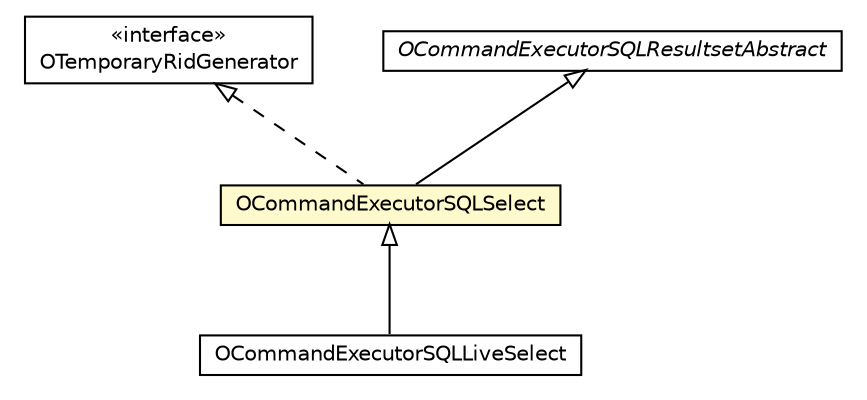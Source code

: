 #!/usr/local/bin/dot
#
# Class diagram 
# Generated by UMLGraph version R5_6-24-gf6e263 (http://www.umlgraph.org/)
#

digraph G {
	edge [fontname="Helvetica",fontsize=10,labelfontname="Helvetica",labelfontsize=10];
	node [fontname="Helvetica",fontsize=10,shape=plaintext];
	nodesep=0.25;
	ranksep=0.5;
	// com.orientechnologies.orient.core.sql.OTemporaryRidGenerator
	c1087769 [label=<<table title="com.orientechnologies.orient.core.sql.OTemporaryRidGenerator" border="0" cellborder="1" cellspacing="0" cellpadding="2" port="p" href="./OTemporaryRidGenerator.html">
		<tr><td><table border="0" cellspacing="0" cellpadding="1">
<tr><td align="center" balign="center"> &#171;interface&#187; </td></tr>
<tr><td align="center" balign="center"> OTemporaryRidGenerator </td></tr>
		</table></td></tr>
		</table>>, URL="./OTemporaryRidGenerator.html", fontname="Helvetica", fontcolor="black", fontsize=10.0];
	// com.orientechnologies.orient.core.sql.OCommandExecutorSQLSelect
	c1087786 [label=<<table title="com.orientechnologies.orient.core.sql.OCommandExecutorSQLSelect" border="0" cellborder="1" cellspacing="0" cellpadding="2" port="p" bgcolor="lemonChiffon" href="./OCommandExecutorSQLSelect.html">
		<tr><td><table border="0" cellspacing="0" cellpadding="1">
<tr><td align="center" balign="center"> OCommandExecutorSQLSelect </td></tr>
		</table></td></tr>
		</table>>, URL="./OCommandExecutorSQLSelect.html", fontname="Helvetica", fontcolor="black", fontsize=10.0];
	// com.orientechnologies.orient.core.sql.OCommandExecutorSQLLiveSelect
	c1087795 [label=<<table title="com.orientechnologies.orient.core.sql.OCommandExecutorSQLLiveSelect" border="0" cellborder="1" cellspacing="0" cellpadding="2" port="p" href="./OCommandExecutorSQLLiveSelect.html">
		<tr><td><table border="0" cellspacing="0" cellpadding="1">
<tr><td align="center" balign="center"> OCommandExecutorSQLLiveSelect </td></tr>
		</table></td></tr>
		</table>>, URL="./OCommandExecutorSQLLiveSelect.html", fontname="Helvetica", fontcolor="black", fontsize=10.0];
	// com.orientechnologies.orient.core.sql.OCommandExecutorSQLResultsetAbstract
	c1087830 [label=<<table title="com.orientechnologies.orient.core.sql.OCommandExecutorSQLResultsetAbstract" border="0" cellborder="1" cellspacing="0" cellpadding="2" port="p" href="./OCommandExecutorSQLResultsetAbstract.html">
		<tr><td><table border="0" cellspacing="0" cellpadding="1">
<tr><td align="center" balign="center"><font face="Helvetica-Oblique"> OCommandExecutorSQLResultsetAbstract </font></td></tr>
		</table></td></tr>
		</table>>, URL="./OCommandExecutorSQLResultsetAbstract.html", fontname="Helvetica", fontcolor="black", fontsize=10.0];
	//com.orientechnologies.orient.core.sql.OCommandExecutorSQLSelect extends com.orientechnologies.orient.core.sql.OCommandExecutorSQLResultsetAbstract
	c1087830:p -> c1087786:p [dir=back,arrowtail=empty];
	//com.orientechnologies.orient.core.sql.OCommandExecutorSQLSelect implements com.orientechnologies.orient.core.sql.OTemporaryRidGenerator
	c1087769:p -> c1087786:p [dir=back,arrowtail=empty,style=dashed];
	//com.orientechnologies.orient.core.sql.OCommandExecutorSQLLiveSelect extends com.orientechnologies.orient.core.sql.OCommandExecutorSQLSelect
	c1087786:p -> c1087795:p [dir=back,arrowtail=empty];
}

